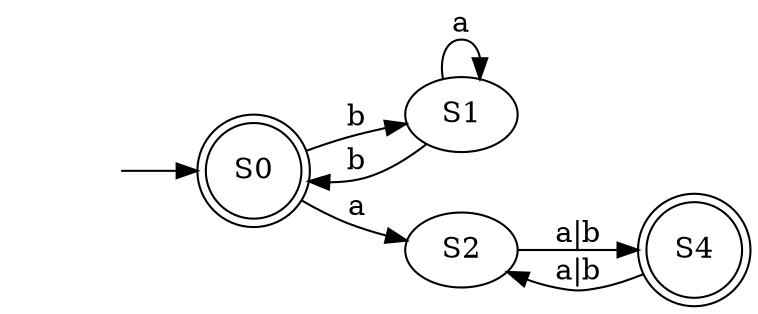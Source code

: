 digraph G {
rankdir=LR;
null [shape=plaintext label=""];
null -> S0
S0 -> S1 [label="b"];
S0 -> S2 [label="a"];
S4 -> S2 [label="a|b"];
S0 [shape=doublecircle];
S1 -> S0 [label="b"];
S1 -> S1 [label="a"];
S4 [shape=doublecircle];
S2 -> S4 [label="a|b"];
}
